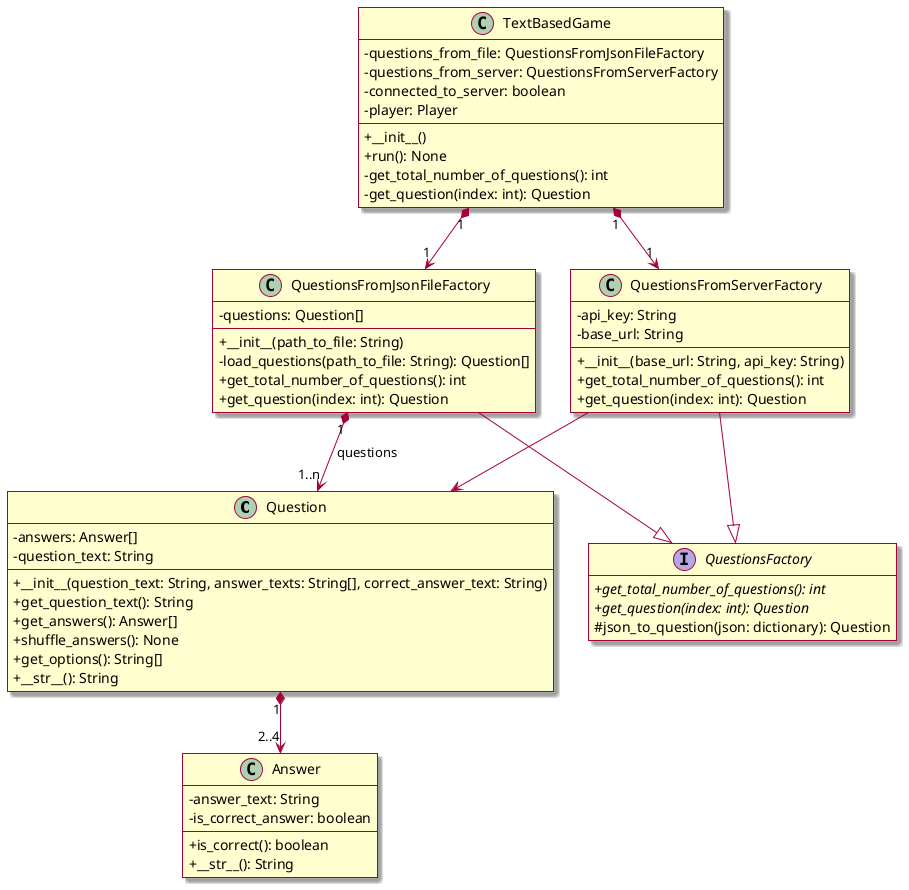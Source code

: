 @startuml
hide empty members
skin rose
skinparam classAttributeIconSize 0

class Question {
    - answers: Answer[]
    - question_text: String
    + __init__(question_text: String, answer_texts: String[], correct_answer_text: String)
    + get_question_text(): String
    + get_answers(): Answer[]
    + shuffle_answers(): None
    + get_options(): String[]
    + __str__(): String
}

class Answer {
    - answer_text: String
    - is_correct_answer: boolean
    + is_correct(): boolean
    + __str__(): String
}

class QuestionsFromJsonFileFactory {
    - questions: Question[]
    + __init__(path_to_file: String)
    - load_questions(path_to_file: String): Question[]
    + get_total_number_of_questions(): int
    + get_question(index: int): Question
}

class QuestionsFromServerFactory {
    - api_key: String
    - base_url: String
    + __init__(base_url: String, api_key: String)
    + get_total_number_of_questions(): int
    + get_question(index: int): Question
}

interface QuestionsFactory {
    + {abstract} get_total_number_of_questions(): int
    + {abstract} get_question(index: int): Question
    # json_to_question(json: dictionary): Question
}

class TextBasedGame {
    - questions_from_file: QuestionsFromJsonFileFactory
    - questions_from_server: QuestionsFromServerFactory
    - connected_to_server: boolean
    - player: Player
    + __init__()
    + run(): None
    - get_total_number_of_questions(): int
    - get_question(index: int): Question

}

Question "1" *--> "2..4" Answer
QuestionsFromJsonFileFactory "1" *--> "1..n" Question: questions
QuestionsFromServerFactory --> Question
QuestionsFromServerFactory --|> QuestionsFactory
QuestionsFromJsonFileFactory --|> QuestionsFactory
TextBasedGame "1" *--> "1" QuestionsFromJsonFileFactory
TextBasedGame "1" *--> "1" QuestionsFromServerFactory

@enduml